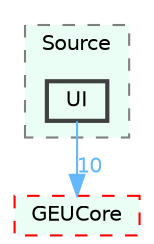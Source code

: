 digraph "C:/GEU/GEUModules/Hiperespectral/Source/UI"
{
 // LATEX_PDF_SIZE
  bgcolor="transparent";
  edge [fontname=Helvetica,fontsize=10,labelfontname=Helvetica,labelfontsize=10];
  node [fontname=Helvetica,fontsize=10,shape=box,height=0.2,width=0.4];
  compound=true
  subgraph clusterdir_b2362aae70a725ff0291881d3649a4ce {
    graph [ bgcolor="#ebfef5", pencolor="grey50", label="Source", fontname=Helvetica,fontsize=10 style="filled,dashed", URL="dir_b2362aae70a725ff0291881d3649a4ce.html",tooltip=""]
  dir_da36daa9f8f81fecde50ea0536aefe5d [label="UI", fillcolor="#ebfef5", color="grey25", style="filled,bold", URL="dir_da36daa9f8f81fecde50ea0536aefe5d.html",tooltip=""];
  }
  dir_27e7292ccf631aad9354b9464cb90a84 [label="GEUCore", fillcolor="#ebfef5", color="red", style="filled,dashed", URL="dir_27e7292ccf631aad9354b9464cb90a84.html",tooltip=""];
  dir_da36daa9f8f81fecde50ea0536aefe5d->dir_27e7292ccf631aad9354b9464cb90a84 [headlabel="10", labeldistance=1.5 headhref="dir_000050_000015.html" href="dir_000050_000015.html" color="steelblue1" fontcolor="steelblue1"];
}
